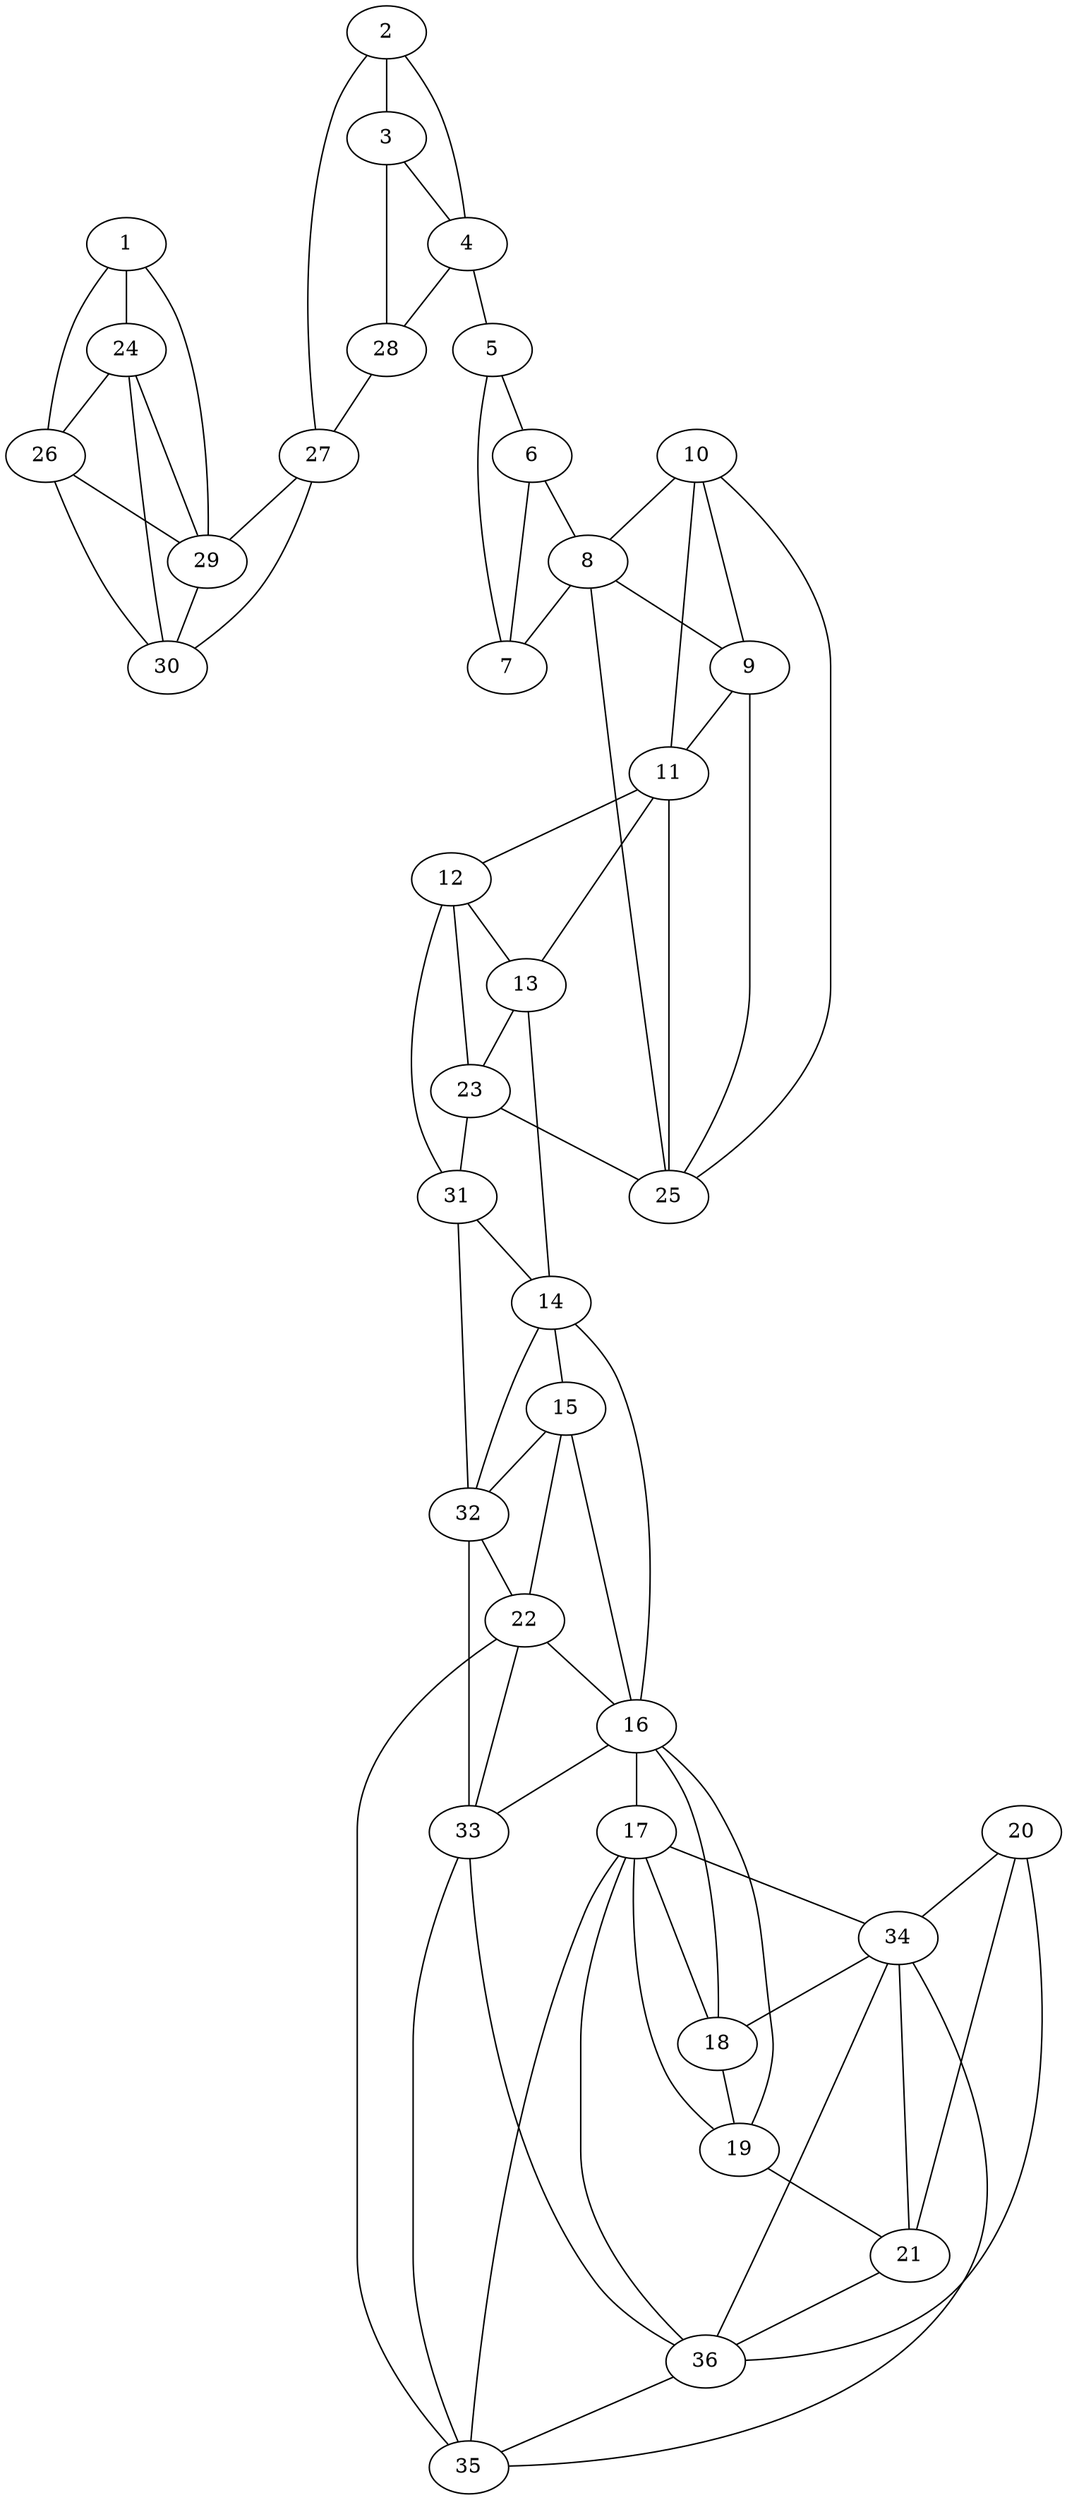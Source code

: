 graph pdb1qf5 {
	1	 [aaLength=11,
		sequence=KGKIVDLLTER,
		type=0];
	24	 [aaLength=6,
		sequence=NVVVLG,
		type=1];
	1 -- 24	 [distance0="50.64992",
		frequency=1,
		type0=1];
	26	 [aaLength=4,
		sequence=YVVR,
		type=1];
	1 -- 26	 [distance0="50.64992",
		frequency=1,
		type0=2];
	29	 [aaLength=5,
		sequence=HTLVI,
		type=1];
	1 -- 29	 [distance0="54.9674",
		frequency=1,
		type0=3];
	2	 [aaLength=14,
		sequence=PAALMKEMKELEDR,
		type=0];
	3	 [aaLength=4,
		sequence=VRER,
		type=0];
	2 -- 3	 [distance0="19.48601",
		distance1="3.0",
		frequency=2,
		type0=1,
		type1=4];
	4	 [aaLength=17,
		sequence=DYHVALDNAREKARGAK,
		type=0];
	2 -- 4	 [distance0="36.64574",
		frequency=1,
		type0=3];
	27	 [aaLength=4,
		sequence=TSII,
		type=1];
	2 -- 27	 [distance0="35.14324",
		frequency=1,
		type0=2];
	3 -- 4	 [distance0="28.28634",
		frequency=1,
		type0=2];
	28	 [aaLength=3,
		sequence=LLL,
		type=1];
	3 -- 28	 [distance0="36.92788",
		distance1="0.0",
		frequency=2,
		type0=3,
		type1=5];
	5	 [aaLength=9,
		sequence=IGPAYEDKV,
		type=0];
	4 -- 5	 [distance0="29.71059",
		distance1="8.0",
		frequency=2,
		type0=3,
		type1=4];
	4 -- 28	 [distance0="20.21725",
		frequency=1,
		type0=1];
	6	 [aaLength=5,
		sequence=VGDLF,
		type=0];
	5 -- 6	 [distance0="17.43802",
		distance1="6.0",
		frequency=2,
		type0=1,
		type1=4];
	7	 [aaLength=20,
		sequence=KETFAEKLKEVMEYHNFQLV,
		type=0];
	5 -- 7	 [distance0="26.36301",
		frequency=1,
		type0=2];
	6 -- 7	 [distance0="13.56064",
		distance1="1.0",
		frequency=2,
		type0=1,
		type1=4];
	8	 [aaLength=9,
		sequence=YQKVLDDTM,
		type=0];
	6 -- 8	 [distance0="37.04349",
		frequency=1,
		type0=3];
	9	 [aaLength=7,
		sequence=ADILTSM,
		type=0];
	8 -- 9	 [distance0="18.27248",
		distance1="2.0",
		frequency=2,
		type0=1,
		type1=4];
	8 -- 7	 [distance0="30.00414",
		frequency=1,
		type0=2];
	11	 [aaLength=3,
		sequence=TLL,
		type=0];
	9 -- 11	 [distance0="34.83623",
		frequency=1,
		type0=3];
	10	 [aaLength=11,
		sequence=VSDLLDQARQR,
		type=0];
	10 -- 11	 [distance0="31.77499",
		frequency=1,
		type0=2];
	10 -- 9	 [distance0="22.67607",
		frequency=1,
		type0=1];
	10 -- 8	 [distance0="40.11271",
		frequency=1,
		type0=3];
	25	 [aaLength=4,
		sequence=VMFE,
		type=1];
	10 -- 25	 [distance0="3.0",
		frequency=1,
		type0=4];
	12	 [aaLength=6,
		sequence=AGGVAT,
		type=0];
	11 -- 12	 [distance0="22.07143",
		distance1="16.0",
		frequency=2,
		type0=1,
		type1=4];
	13	 [aaLength=3,
		sequence=PRY,
		type=0];
	12 -- 13	 [distance0="17.20762",
		distance1="5.0",
		frequency=2,
		type0=1,
		type1=4];
	13 -- 11	 [distance0="37.49078",
		frequency=1,
		type0=2];
	23	 [aaLength=7,
		sequence=YVLGILK,
		type=1];
	13 -- 23	 [distance0="51.13487",
		distance1="2.0",
		frequency=2,
		type0=3,
		type1=4];
	14	 [aaLength=10,
		sequence=ETGEFLCKQG,
		type=0];
	14 -- 13	 [distance0="51.86091",
		frequency=1,
		type0=3];
	15	 [aaLength=11,
		sequence=TVAVRRAVQLN,
		type=0];
	14 -- 15	 [distance0="37.20781",
		frequency=1,
		type0=1];
	16	 [aaLength=4,
		sequence=LDVL,
		type=0];
	14 -- 16	 [distance0="48.43059",
		frequency=1,
		type0=2];
	32	 [aaLength=3,
		sequence=RTG,
		type=1];
	14 -- 32	 [distance0="11.0",
		frequency=1,
		type0=4];
	15 -- 16	 [distance0="28.80448",
		frequency=1,
		type0=1];
	22	 [aaLength=5,
		sequence=GFCLT,
		type=1];
	15 -- 22	 [distance0="3.0",
		frequency=1,
		type0=4];
	15 -- 32	 [distance0="45.27844",
		frequency=1,
		type0=3];
	17	 [aaLength=3,
		sequence=ADD,
		type=0];
	16 -- 17	 [distance0="40.95466",
		frequency=1,
		type0=2];
	33	 [aaLength=3,
		sequence=EVK,
		type=1];
	16 -- 33	 [distance0="4.0",
		frequency=1,
		type0=4];
	34	 [aaLength=3,
		sequence=TMP,
		type=1];
	17 -- 34	 [distance0="32.30259",
		frequency=1,
		type0=2];
	35	 [aaLength=3,
		sequence=AYR,
		type=1];
	17 -- 35	 [distance0="33.99202",
		frequency=1,
		type0=3];
	36	 [aaLength=3,
		sequence=EPI,
		type=1];
	17 -- 36	 [distance0="30.79703",
		distance1="4.0",
		frequency=2,
		type0=1,
		type1=4];
	18	 [aaLength=3,
		sequence=RSG,
		type=0];
	18 -- 17	 [distance0="47.61914",
		frequency=1,
		type0=2];
	18 -- 16	 [distance0="57.90995",
		frequency=1,
		type0=3];
	19	 [aaLength=14,
		sequence=QAALNYIKRIEELT,
		type=0];
	18 -- 19	 [distance0="11.23732",
		distance1="2.0",
		frequency=2,
		type0=1,
		type1=4];
	19 -- 17	 [distance0="43.14292",
		frequency=1,
		type0=2];
	19 -- 16	 [distance0="61.69163",
		frequency=1,
		type0=3];
	21	 [aaLength=5,
		sequence=IDIIS,
		type=1];
	19 -- 21	 [distance0="3.0",
		frequency=1,
		type0=4];
	20	 [aaLength=3,
		sequence=TMI,
		type=1];
	20 -- 21	 [distance0="12.0",
		frequency=1,
		type0=1];
	20 -- 34	 [distance0="48.0",
		frequency=1,
		type0=2];
	20 -- 36	 [distance0="53.0",
		frequency=1,
		type0=3];
	21 -- 34	 [distance0="36.0",
		frequency=1,
		type0=2];
	21 -- 36	 [distance0="41.0",
		frequency=1,
		type0=3];
	22 -- 16	 [distance0="1.0",
		frequency=1,
		type0=4];
	22 -- 33	 [distance0="14.0",
		frequency=1,
		type0=1];
	23 -- 12	 [distance0="42.26959",
		frequency=1,
		type0=2];
	23 -- 25	 [distance0="43.0",
		frequency=1,
		type0=3];
	31	 [aaLength=3,
		sequence=STR,
		type=1];
	23 -- 31	 [distance0="9.0",
		distance1="2.0",
		frequency=2,
		type0=1,
		type1=4];
	24 -- 26	 [distance0="26.0",
		distance1="20.0",
		frequency=2,
		type0=1,
		type1=4];
	24 -- 29	 [distance0="38.0",
		frequency=1,
		type0=2];
	30	 [aaLength=5,
		sequence=EKTVL,
		type=1];
	24 -- 30	 [distance0="45.0",
		frequency=1,
		type0=3];
	25 -- 11	 [distance0="39.21216",
		distance1="4.0",
		frequency=2,
		type0=3,
		type1=4];
	25 -- 9	 [distance0="37.87289",
		frequency=1,
		type0=1];
	25 -- 8	 [distance0="37.96498",
		frequency=1,
		type0=2];
	26 -- 29	 [distance0="12.0",
		distance1="8.0",
		frequency=2,
		type0=1,
		type1=4];
	26 -- 30	 [distance0="19.0",
		frequency=1,
		type0=2];
	27 -- 29	 [distance0="24.0",
		frequency=1,
		type0=2];
	27 -- 30	 [distance0="17.0",
		frequency=1,
		type0=1];
	28 -- 27	 [distance0="32.0",
		frequency=1,
		type0=2];
	29 -- 30	 [distance0="7.0",
		distance1="2.0",
		frequency=2,
		type0=1,
		type1=4];
	31 -- 14	 [distance0="12.0",
		frequency=1,
		type0=4];
	31 -- 12	 [distance0="46.42972",
		frequency=1,
		type0=3];
	31 -- 32	 [distance0="36.0",
		frequency=1,
		type0=2];
	32 -- 22	 [distance0="20.0",
		frequency=1,
		type0=1];
	32 -- 33	 [distance0="34.0",
		frequency=1,
		type0=2];
	33 -- 35	 [distance0="6.0",
		distance1="3.0",
		frequency=2,
		type0=1,
		type1=4];
	33 -- 36	 [distance0="29.0",
		frequency=1,
		type0=3];
	34 -- 18	 [distance0="11.0",
		frequency=1,
		type0=4];
	34 -- 35	 [distance0="28.0",
		frequency=1,
		type0=2];
	34 -- 36	 [distance0="5.0",
		frequency=1,
		type0=1];
	35 -- 22	 [distance0="20.0",
		frequency=1,
		type0=2];
	36 -- 35	 [distance0="23.0",
		frequency=1,
		type0=2];
}
